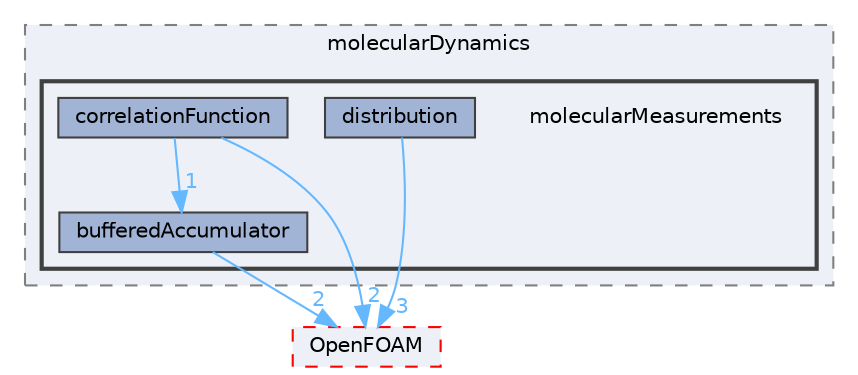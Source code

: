 digraph "src/lagrangian/molecularDynamics/molecularMeasurements"
{
 // LATEX_PDF_SIZE
  bgcolor="transparent";
  edge [fontname=Helvetica,fontsize=10,labelfontname=Helvetica,labelfontsize=10];
  node [fontname=Helvetica,fontsize=10,shape=box,height=0.2,width=0.4];
  compound=true
  subgraph clusterdir_35d1b8bea394c75820a29726f930e1b8 {
    graph [ bgcolor="#edf0f7", pencolor="grey50", label="molecularDynamics", fontname=Helvetica,fontsize=10 style="filled,dashed", URL="dir_35d1b8bea394c75820a29726f930e1b8.html",tooltip=""]
  subgraph clusterdir_d688c861569b69efcb20a975bc1993fa {
    graph [ bgcolor="#edf0f7", pencolor="grey25", label="", fontname=Helvetica,fontsize=10 style="filled,bold", URL="dir_d688c861569b69efcb20a975bc1993fa.html",tooltip=""]
    dir_d688c861569b69efcb20a975bc1993fa [shape=plaintext, label="molecularMeasurements"];
  dir_842dca28d2bcc227f5882819415a5c7b [label="bufferedAccumulator", fillcolor="#a2b4d6", color="grey25", style="filled", URL="dir_842dca28d2bcc227f5882819415a5c7b.html",tooltip=""];
  dir_eccf4616dcf3e46cdfe07f06451490aa [label="correlationFunction", fillcolor="#a2b4d6", color="grey25", style="filled", URL="dir_eccf4616dcf3e46cdfe07f06451490aa.html",tooltip=""];
  dir_00503ec31b27ae2884ec58c8064cc34b [label="distribution", fillcolor="#a2b4d6", color="grey25", style="filled", URL="dir_00503ec31b27ae2884ec58c8064cc34b.html",tooltip=""];
  }
  }
  dir_c5473ff19b20e6ec4dfe5c310b3778a8 [label="OpenFOAM", fillcolor="#edf0f7", color="red", style="filled,dashed", URL="dir_c5473ff19b20e6ec4dfe5c310b3778a8.html",tooltip=""];
  dir_842dca28d2bcc227f5882819415a5c7b->dir_c5473ff19b20e6ec4dfe5c310b3778a8 [headlabel="2", labeldistance=1.5 headhref="dir_000354_002695.html" href="dir_000354_002695.html" color="steelblue1" fontcolor="steelblue1"];
  dir_eccf4616dcf3e46cdfe07f06451490aa->dir_842dca28d2bcc227f5882819415a5c7b [headlabel="1", labeldistance=1.5 headhref="dir_000696_000354.html" href="dir_000696_000354.html" color="steelblue1" fontcolor="steelblue1"];
  dir_eccf4616dcf3e46cdfe07f06451490aa->dir_c5473ff19b20e6ec4dfe5c310b3778a8 [headlabel="2", labeldistance=1.5 headhref="dir_000696_002695.html" href="dir_000696_002695.html" color="steelblue1" fontcolor="steelblue1"];
  dir_00503ec31b27ae2884ec58c8064cc34b->dir_c5473ff19b20e6ec4dfe5c310b3778a8 [headlabel="3", labeldistance=1.5 headhref="dir_000983_002695.html" href="dir_000983_002695.html" color="steelblue1" fontcolor="steelblue1"];
}
